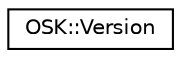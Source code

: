digraph "Representación gráfica de la clase"
{
 // LATEX_PDF_SIZE
  edge [fontname="Helvetica",fontsize="10",labelfontname="Helvetica",labelfontsize="10"];
  node [fontname="Helvetica",fontsize="10",shape=record];
  rankdir="LR";
  Node0 [label="OSK::Version",height=0.2,width=0.4,color="black", fillcolor="white", style="filled",URL="$struct_o_s_k_1_1_version.html",tooltip="Representa una versión."];
}
